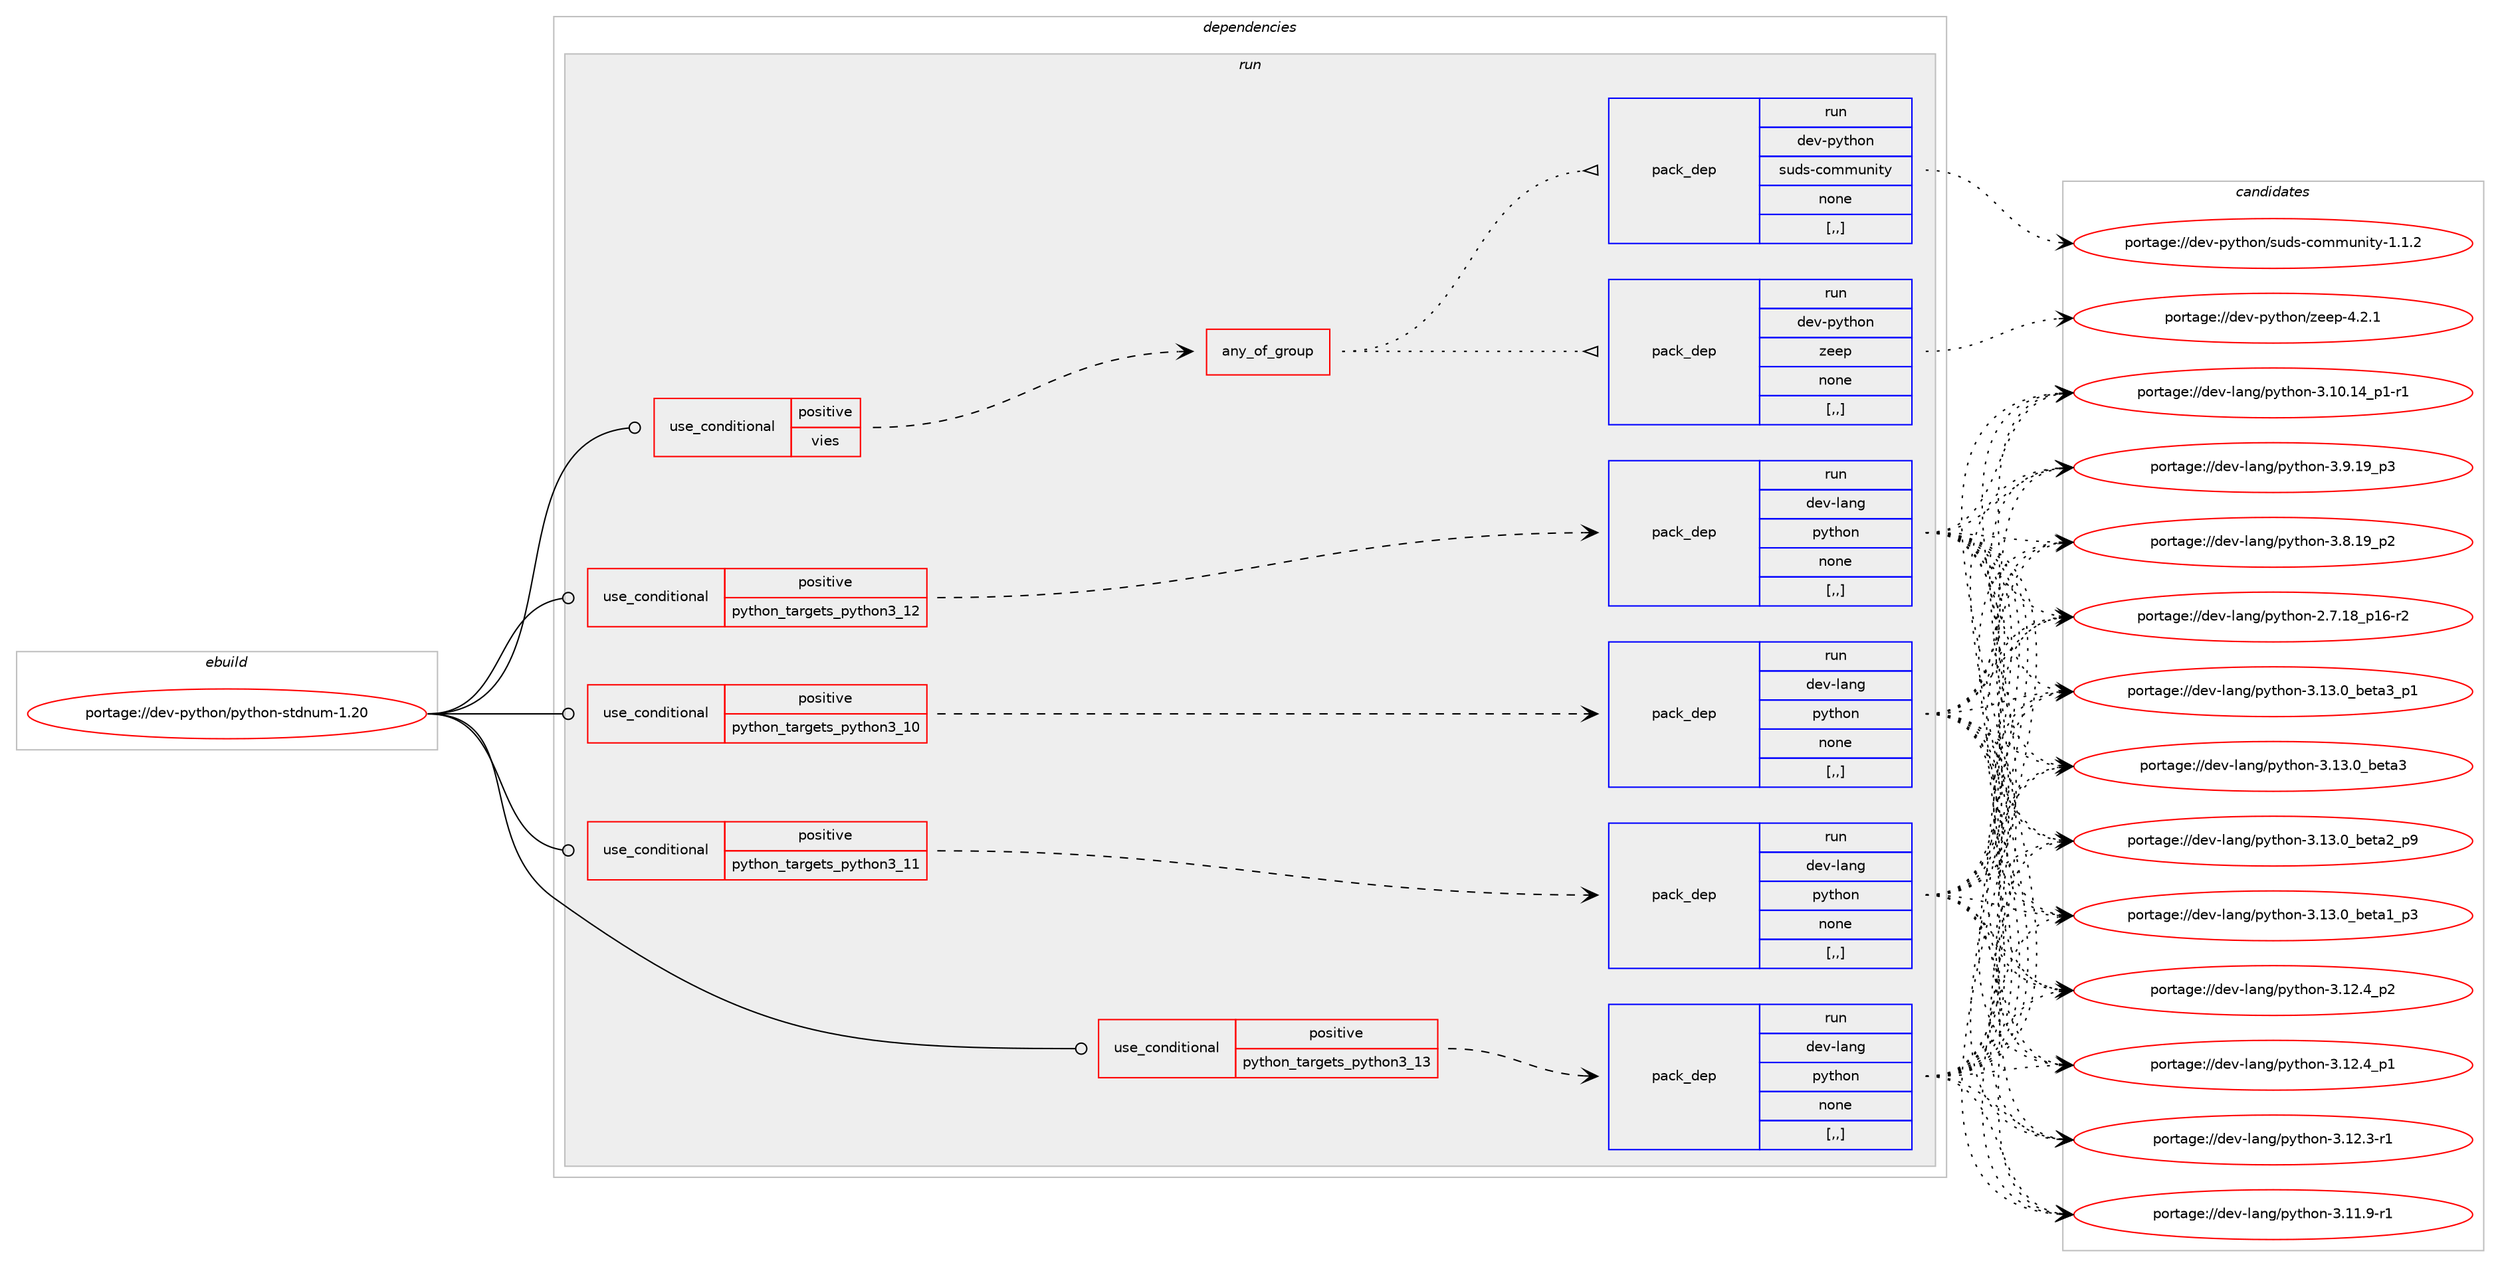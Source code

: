 digraph prolog {

# *************
# Graph options
# *************

newrank=true;
concentrate=true;
compound=true;
graph [rankdir=LR,fontname=Helvetica,fontsize=10,ranksep=1.5];#, ranksep=2.5, nodesep=0.2];
edge  [arrowhead=vee];
node  [fontname=Helvetica,fontsize=10];

# **********
# The ebuild
# **********

subgraph cluster_leftcol {
color=gray;
label=<<i>ebuild</i>>;
id [label="portage://dev-python/python-stdnum-1.20", color=red, width=4, href="../dev-python/python-stdnum-1.20.svg"];
}

# ****************
# The dependencies
# ****************

subgraph cluster_midcol {
color=gray;
label=<<i>dependencies</i>>;
subgraph cluster_compile {
fillcolor="#eeeeee";
style=filled;
label=<<i>compile</i>>;
}
subgraph cluster_compileandrun {
fillcolor="#eeeeee";
style=filled;
label=<<i>compile and run</i>>;
}
subgraph cluster_run {
fillcolor="#eeeeee";
style=filled;
label=<<i>run</i>>;
subgraph cond38245 {
dependency159936 [label=<<TABLE BORDER="0" CELLBORDER="1" CELLSPACING="0" CELLPADDING="4"><TR><TD ROWSPAN="3" CELLPADDING="10">use_conditional</TD></TR><TR><TD>positive</TD></TR><TR><TD>python_targets_python3_10</TD></TR></TABLE>>, shape=none, color=red];
subgraph pack120421 {
dependency159937 [label=<<TABLE BORDER="0" CELLBORDER="1" CELLSPACING="0" CELLPADDING="4" WIDTH="220"><TR><TD ROWSPAN="6" CELLPADDING="30">pack_dep</TD></TR><TR><TD WIDTH="110">run</TD></TR><TR><TD>dev-lang</TD></TR><TR><TD>python</TD></TR><TR><TD>none</TD></TR><TR><TD>[,,]</TD></TR></TABLE>>, shape=none, color=blue];
}
dependency159936:e -> dependency159937:w [weight=20,style="dashed",arrowhead="vee"];
}
id:e -> dependency159936:w [weight=20,style="solid",arrowhead="odot"];
subgraph cond38246 {
dependency159938 [label=<<TABLE BORDER="0" CELLBORDER="1" CELLSPACING="0" CELLPADDING="4"><TR><TD ROWSPAN="3" CELLPADDING="10">use_conditional</TD></TR><TR><TD>positive</TD></TR><TR><TD>python_targets_python3_11</TD></TR></TABLE>>, shape=none, color=red];
subgraph pack120422 {
dependency159939 [label=<<TABLE BORDER="0" CELLBORDER="1" CELLSPACING="0" CELLPADDING="4" WIDTH="220"><TR><TD ROWSPAN="6" CELLPADDING="30">pack_dep</TD></TR><TR><TD WIDTH="110">run</TD></TR><TR><TD>dev-lang</TD></TR><TR><TD>python</TD></TR><TR><TD>none</TD></TR><TR><TD>[,,]</TD></TR></TABLE>>, shape=none, color=blue];
}
dependency159938:e -> dependency159939:w [weight=20,style="dashed",arrowhead="vee"];
}
id:e -> dependency159938:w [weight=20,style="solid",arrowhead="odot"];
subgraph cond38247 {
dependency159940 [label=<<TABLE BORDER="0" CELLBORDER="1" CELLSPACING="0" CELLPADDING="4"><TR><TD ROWSPAN="3" CELLPADDING="10">use_conditional</TD></TR><TR><TD>positive</TD></TR><TR><TD>python_targets_python3_12</TD></TR></TABLE>>, shape=none, color=red];
subgraph pack120423 {
dependency159941 [label=<<TABLE BORDER="0" CELLBORDER="1" CELLSPACING="0" CELLPADDING="4" WIDTH="220"><TR><TD ROWSPAN="6" CELLPADDING="30">pack_dep</TD></TR><TR><TD WIDTH="110">run</TD></TR><TR><TD>dev-lang</TD></TR><TR><TD>python</TD></TR><TR><TD>none</TD></TR><TR><TD>[,,]</TD></TR></TABLE>>, shape=none, color=blue];
}
dependency159940:e -> dependency159941:w [weight=20,style="dashed",arrowhead="vee"];
}
id:e -> dependency159940:w [weight=20,style="solid",arrowhead="odot"];
subgraph cond38248 {
dependency159942 [label=<<TABLE BORDER="0" CELLBORDER="1" CELLSPACING="0" CELLPADDING="4"><TR><TD ROWSPAN="3" CELLPADDING="10">use_conditional</TD></TR><TR><TD>positive</TD></TR><TR><TD>python_targets_python3_13</TD></TR></TABLE>>, shape=none, color=red];
subgraph pack120424 {
dependency159943 [label=<<TABLE BORDER="0" CELLBORDER="1" CELLSPACING="0" CELLPADDING="4" WIDTH="220"><TR><TD ROWSPAN="6" CELLPADDING="30">pack_dep</TD></TR><TR><TD WIDTH="110">run</TD></TR><TR><TD>dev-lang</TD></TR><TR><TD>python</TD></TR><TR><TD>none</TD></TR><TR><TD>[,,]</TD></TR></TABLE>>, shape=none, color=blue];
}
dependency159942:e -> dependency159943:w [weight=20,style="dashed",arrowhead="vee"];
}
id:e -> dependency159942:w [weight=20,style="solid",arrowhead="odot"];
subgraph cond38249 {
dependency159944 [label=<<TABLE BORDER="0" CELLBORDER="1" CELLSPACING="0" CELLPADDING="4"><TR><TD ROWSPAN="3" CELLPADDING="10">use_conditional</TD></TR><TR><TD>positive</TD></TR><TR><TD>vies</TD></TR></TABLE>>, shape=none, color=red];
subgraph any1120 {
dependency159945 [label=<<TABLE BORDER="0" CELLBORDER="1" CELLSPACING="0" CELLPADDING="4"><TR><TD CELLPADDING="10">any_of_group</TD></TR></TABLE>>, shape=none, color=red];subgraph pack120425 {
dependency159946 [label=<<TABLE BORDER="0" CELLBORDER="1" CELLSPACING="0" CELLPADDING="4" WIDTH="220"><TR><TD ROWSPAN="6" CELLPADDING="30">pack_dep</TD></TR><TR><TD WIDTH="110">run</TD></TR><TR><TD>dev-python</TD></TR><TR><TD>zeep</TD></TR><TR><TD>none</TD></TR><TR><TD>[,,]</TD></TR></TABLE>>, shape=none, color=blue];
}
dependency159945:e -> dependency159946:w [weight=20,style="dotted",arrowhead="oinv"];
subgraph pack120426 {
dependency159947 [label=<<TABLE BORDER="0" CELLBORDER="1" CELLSPACING="0" CELLPADDING="4" WIDTH="220"><TR><TD ROWSPAN="6" CELLPADDING="30">pack_dep</TD></TR><TR><TD WIDTH="110">run</TD></TR><TR><TD>dev-python</TD></TR><TR><TD>suds-community</TD></TR><TR><TD>none</TD></TR><TR><TD>[,,]</TD></TR></TABLE>>, shape=none, color=blue];
}
dependency159945:e -> dependency159947:w [weight=20,style="dotted",arrowhead="oinv"];
}
dependency159944:e -> dependency159945:w [weight=20,style="dashed",arrowhead="vee"];
}
id:e -> dependency159944:w [weight=20,style="solid",arrowhead="odot"];
}
}

# **************
# The candidates
# **************

subgraph cluster_choices {
rank=same;
color=gray;
label=<<i>candidates</i>>;

subgraph choice120421 {
color=black;
nodesep=1;
choice10010111845108971101034711212111610411111045514649514648959810111697519511249 [label="portage://dev-lang/python-3.13.0_beta3_p1", color=red, width=4,href="../dev-lang/python-3.13.0_beta3_p1.svg"];
choice1001011184510897110103471121211161041111104551464951464895981011169751 [label="portage://dev-lang/python-3.13.0_beta3", color=red, width=4,href="../dev-lang/python-3.13.0_beta3.svg"];
choice10010111845108971101034711212111610411111045514649514648959810111697509511257 [label="portage://dev-lang/python-3.13.0_beta2_p9", color=red, width=4,href="../dev-lang/python-3.13.0_beta2_p9.svg"];
choice10010111845108971101034711212111610411111045514649514648959810111697499511251 [label="portage://dev-lang/python-3.13.0_beta1_p3", color=red, width=4,href="../dev-lang/python-3.13.0_beta1_p3.svg"];
choice100101118451089711010347112121116104111110455146495046529511250 [label="portage://dev-lang/python-3.12.4_p2", color=red, width=4,href="../dev-lang/python-3.12.4_p2.svg"];
choice100101118451089711010347112121116104111110455146495046529511249 [label="portage://dev-lang/python-3.12.4_p1", color=red, width=4,href="../dev-lang/python-3.12.4_p1.svg"];
choice100101118451089711010347112121116104111110455146495046514511449 [label="portage://dev-lang/python-3.12.3-r1", color=red, width=4,href="../dev-lang/python-3.12.3-r1.svg"];
choice100101118451089711010347112121116104111110455146494946574511449 [label="portage://dev-lang/python-3.11.9-r1", color=red, width=4,href="../dev-lang/python-3.11.9-r1.svg"];
choice100101118451089711010347112121116104111110455146494846495295112494511449 [label="portage://dev-lang/python-3.10.14_p1-r1", color=red, width=4,href="../dev-lang/python-3.10.14_p1-r1.svg"];
choice100101118451089711010347112121116104111110455146574649579511251 [label="portage://dev-lang/python-3.9.19_p3", color=red, width=4,href="../dev-lang/python-3.9.19_p3.svg"];
choice100101118451089711010347112121116104111110455146564649579511250 [label="portage://dev-lang/python-3.8.19_p2", color=red, width=4,href="../dev-lang/python-3.8.19_p2.svg"];
choice100101118451089711010347112121116104111110455046554649569511249544511450 [label="portage://dev-lang/python-2.7.18_p16-r2", color=red, width=4,href="../dev-lang/python-2.7.18_p16-r2.svg"];
dependency159937:e -> choice10010111845108971101034711212111610411111045514649514648959810111697519511249:w [style=dotted,weight="100"];
dependency159937:e -> choice1001011184510897110103471121211161041111104551464951464895981011169751:w [style=dotted,weight="100"];
dependency159937:e -> choice10010111845108971101034711212111610411111045514649514648959810111697509511257:w [style=dotted,weight="100"];
dependency159937:e -> choice10010111845108971101034711212111610411111045514649514648959810111697499511251:w [style=dotted,weight="100"];
dependency159937:e -> choice100101118451089711010347112121116104111110455146495046529511250:w [style=dotted,weight="100"];
dependency159937:e -> choice100101118451089711010347112121116104111110455146495046529511249:w [style=dotted,weight="100"];
dependency159937:e -> choice100101118451089711010347112121116104111110455146495046514511449:w [style=dotted,weight="100"];
dependency159937:e -> choice100101118451089711010347112121116104111110455146494946574511449:w [style=dotted,weight="100"];
dependency159937:e -> choice100101118451089711010347112121116104111110455146494846495295112494511449:w [style=dotted,weight="100"];
dependency159937:e -> choice100101118451089711010347112121116104111110455146574649579511251:w [style=dotted,weight="100"];
dependency159937:e -> choice100101118451089711010347112121116104111110455146564649579511250:w [style=dotted,weight="100"];
dependency159937:e -> choice100101118451089711010347112121116104111110455046554649569511249544511450:w [style=dotted,weight="100"];
}
subgraph choice120422 {
color=black;
nodesep=1;
choice10010111845108971101034711212111610411111045514649514648959810111697519511249 [label="portage://dev-lang/python-3.13.0_beta3_p1", color=red, width=4,href="../dev-lang/python-3.13.0_beta3_p1.svg"];
choice1001011184510897110103471121211161041111104551464951464895981011169751 [label="portage://dev-lang/python-3.13.0_beta3", color=red, width=4,href="../dev-lang/python-3.13.0_beta3.svg"];
choice10010111845108971101034711212111610411111045514649514648959810111697509511257 [label="portage://dev-lang/python-3.13.0_beta2_p9", color=red, width=4,href="../dev-lang/python-3.13.0_beta2_p9.svg"];
choice10010111845108971101034711212111610411111045514649514648959810111697499511251 [label="portage://dev-lang/python-3.13.0_beta1_p3", color=red, width=4,href="../dev-lang/python-3.13.0_beta1_p3.svg"];
choice100101118451089711010347112121116104111110455146495046529511250 [label="portage://dev-lang/python-3.12.4_p2", color=red, width=4,href="../dev-lang/python-3.12.4_p2.svg"];
choice100101118451089711010347112121116104111110455146495046529511249 [label="portage://dev-lang/python-3.12.4_p1", color=red, width=4,href="../dev-lang/python-3.12.4_p1.svg"];
choice100101118451089711010347112121116104111110455146495046514511449 [label="portage://dev-lang/python-3.12.3-r1", color=red, width=4,href="../dev-lang/python-3.12.3-r1.svg"];
choice100101118451089711010347112121116104111110455146494946574511449 [label="portage://dev-lang/python-3.11.9-r1", color=red, width=4,href="../dev-lang/python-3.11.9-r1.svg"];
choice100101118451089711010347112121116104111110455146494846495295112494511449 [label="portage://dev-lang/python-3.10.14_p1-r1", color=red, width=4,href="../dev-lang/python-3.10.14_p1-r1.svg"];
choice100101118451089711010347112121116104111110455146574649579511251 [label="portage://dev-lang/python-3.9.19_p3", color=red, width=4,href="../dev-lang/python-3.9.19_p3.svg"];
choice100101118451089711010347112121116104111110455146564649579511250 [label="portage://dev-lang/python-3.8.19_p2", color=red, width=4,href="../dev-lang/python-3.8.19_p2.svg"];
choice100101118451089711010347112121116104111110455046554649569511249544511450 [label="portage://dev-lang/python-2.7.18_p16-r2", color=red, width=4,href="../dev-lang/python-2.7.18_p16-r2.svg"];
dependency159939:e -> choice10010111845108971101034711212111610411111045514649514648959810111697519511249:w [style=dotted,weight="100"];
dependency159939:e -> choice1001011184510897110103471121211161041111104551464951464895981011169751:w [style=dotted,weight="100"];
dependency159939:e -> choice10010111845108971101034711212111610411111045514649514648959810111697509511257:w [style=dotted,weight="100"];
dependency159939:e -> choice10010111845108971101034711212111610411111045514649514648959810111697499511251:w [style=dotted,weight="100"];
dependency159939:e -> choice100101118451089711010347112121116104111110455146495046529511250:w [style=dotted,weight="100"];
dependency159939:e -> choice100101118451089711010347112121116104111110455146495046529511249:w [style=dotted,weight="100"];
dependency159939:e -> choice100101118451089711010347112121116104111110455146495046514511449:w [style=dotted,weight="100"];
dependency159939:e -> choice100101118451089711010347112121116104111110455146494946574511449:w [style=dotted,weight="100"];
dependency159939:e -> choice100101118451089711010347112121116104111110455146494846495295112494511449:w [style=dotted,weight="100"];
dependency159939:e -> choice100101118451089711010347112121116104111110455146574649579511251:w [style=dotted,weight="100"];
dependency159939:e -> choice100101118451089711010347112121116104111110455146564649579511250:w [style=dotted,weight="100"];
dependency159939:e -> choice100101118451089711010347112121116104111110455046554649569511249544511450:w [style=dotted,weight="100"];
}
subgraph choice120423 {
color=black;
nodesep=1;
choice10010111845108971101034711212111610411111045514649514648959810111697519511249 [label="portage://dev-lang/python-3.13.0_beta3_p1", color=red, width=4,href="../dev-lang/python-3.13.0_beta3_p1.svg"];
choice1001011184510897110103471121211161041111104551464951464895981011169751 [label="portage://dev-lang/python-3.13.0_beta3", color=red, width=4,href="../dev-lang/python-3.13.0_beta3.svg"];
choice10010111845108971101034711212111610411111045514649514648959810111697509511257 [label="portage://dev-lang/python-3.13.0_beta2_p9", color=red, width=4,href="../dev-lang/python-3.13.0_beta2_p9.svg"];
choice10010111845108971101034711212111610411111045514649514648959810111697499511251 [label="portage://dev-lang/python-3.13.0_beta1_p3", color=red, width=4,href="../dev-lang/python-3.13.0_beta1_p3.svg"];
choice100101118451089711010347112121116104111110455146495046529511250 [label="portage://dev-lang/python-3.12.4_p2", color=red, width=4,href="../dev-lang/python-3.12.4_p2.svg"];
choice100101118451089711010347112121116104111110455146495046529511249 [label="portage://dev-lang/python-3.12.4_p1", color=red, width=4,href="../dev-lang/python-3.12.4_p1.svg"];
choice100101118451089711010347112121116104111110455146495046514511449 [label="portage://dev-lang/python-3.12.3-r1", color=red, width=4,href="../dev-lang/python-3.12.3-r1.svg"];
choice100101118451089711010347112121116104111110455146494946574511449 [label="portage://dev-lang/python-3.11.9-r1", color=red, width=4,href="../dev-lang/python-3.11.9-r1.svg"];
choice100101118451089711010347112121116104111110455146494846495295112494511449 [label="portage://dev-lang/python-3.10.14_p1-r1", color=red, width=4,href="../dev-lang/python-3.10.14_p1-r1.svg"];
choice100101118451089711010347112121116104111110455146574649579511251 [label="portage://dev-lang/python-3.9.19_p3", color=red, width=4,href="../dev-lang/python-3.9.19_p3.svg"];
choice100101118451089711010347112121116104111110455146564649579511250 [label="portage://dev-lang/python-3.8.19_p2", color=red, width=4,href="../dev-lang/python-3.8.19_p2.svg"];
choice100101118451089711010347112121116104111110455046554649569511249544511450 [label="portage://dev-lang/python-2.7.18_p16-r2", color=red, width=4,href="../dev-lang/python-2.7.18_p16-r2.svg"];
dependency159941:e -> choice10010111845108971101034711212111610411111045514649514648959810111697519511249:w [style=dotted,weight="100"];
dependency159941:e -> choice1001011184510897110103471121211161041111104551464951464895981011169751:w [style=dotted,weight="100"];
dependency159941:e -> choice10010111845108971101034711212111610411111045514649514648959810111697509511257:w [style=dotted,weight="100"];
dependency159941:e -> choice10010111845108971101034711212111610411111045514649514648959810111697499511251:w [style=dotted,weight="100"];
dependency159941:e -> choice100101118451089711010347112121116104111110455146495046529511250:w [style=dotted,weight="100"];
dependency159941:e -> choice100101118451089711010347112121116104111110455146495046529511249:w [style=dotted,weight="100"];
dependency159941:e -> choice100101118451089711010347112121116104111110455146495046514511449:w [style=dotted,weight="100"];
dependency159941:e -> choice100101118451089711010347112121116104111110455146494946574511449:w [style=dotted,weight="100"];
dependency159941:e -> choice100101118451089711010347112121116104111110455146494846495295112494511449:w [style=dotted,weight="100"];
dependency159941:e -> choice100101118451089711010347112121116104111110455146574649579511251:w [style=dotted,weight="100"];
dependency159941:e -> choice100101118451089711010347112121116104111110455146564649579511250:w [style=dotted,weight="100"];
dependency159941:e -> choice100101118451089711010347112121116104111110455046554649569511249544511450:w [style=dotted,weight="100"];
}
subgraph choice120424 {
color=black;
nodesep=1;
choice10010111845108971101034711212111610411111045514649514648959810111697519511249 [label="portage://dev-lang/python-3.13.0_beta3_p1", color=red, width=4,href="../dev-lang/python-3.13.0_beta3_p1.svg"];
choice1001011184510897110103471121211161041111104551464951464895981011169751 [label="portage://dev-lang/python-3.13.0_beta3", color=red, width=4,href="../dev-lang/python-3.13.0_beta3.svg"];
choice10010111845108971101034711212111610411111045514649514648959810111697509511257 [label="portage://dev-lang/python-3.13.0_beta2_p9", color=red, width=4,href="../dev-lang/python-3.13.0_beta2_p9.svg"];
choice10010111845108971101034711212111610411111045514649514648959810111697499511251 [label="portage://dev-lang/python-3.13.0_beta1_p3", color=red, width=4,href="../dev-lang/python-3.13.0_beta1_p3.svg"];
choice100101118451089711010347112121116104111110455146495046529511250 [label="portage://dev-lang/python-3.12.4_p2", color=red, width=4,href="../dev-lang/python-3.12.4_p2.svg"];
choice100101118451089711010347112121116104111110455146495046529511249 [label="portage://dev-lang/python-3.12.4_p1", color=red, width=4,href="../dev-lang/python-3.12.4_p1.svg"];
choice100101118451089711010347112121116104111110455146495046514511449 [label="portage://dev-lang/python-3.12.3-r1", color=red, width=4,href="../dev-lang/python-3.12.3-r1.svg"];
choice100101118451089711010347112121116104111110455146494946574511449 [label="portage://dev-lang/python-3.11.9-r1", color=red, width=4,href="../dev-lang/python-3.11.9-r1.svg"];
choice100101118451089711010347112121116104111110455146494846495295112494511449 [label="portage://dev-lang/python-3.10.14_p1-r1", color=red, width=4,href="../dev-lang/python-3.10.14_p1-r1.svg"];
choice100101118451089711010347112121116104111110455146574649579511251 [label="portage://dev-lang/python-3.9.19_p3", color=red, width=4,href="../dev-lang/python-3.9.19_p3.svg"];
choice100101118451089711010347112121116104111110455146564649579511250 [label="portage://dev-lang/python-3.8.19_p2", color=red, width=4,href="../dev-lang/python-3.8.19_p2.svg"];
choice100101118451089711010347112121116104111110455046554649569511249544511450 [label="portage://dev-lang/python-2.7.18_p16-r2", color=red, width=4,href="../dev-lang/python-2.7.18_p16-r2.svg"];
dependency159943:e -> choice10010111845108971101034711212111610411111045514649514648959810111697519511249:w [style=dotted,weight="100"];
dependency159943:e -> choice1001011184510897110103471121211161041111104551464951464895981011169751:w [style=dotted,weight="100"];
dependency159943:e -> choice10010111845108971101034711212111610411111045514649514648959810111697509511257:w [style=dotted,weight="100"];
dependency159943:e -> choice10010111845108971101034711212111610411111045514649514648959810111697499511251:w [style=dotted,weight="100"];
dependency159943:e -> choice100101118451089711010347112121116104111110455146495046529511250:w [style=dotted,weight="100"];
dependency159943:e -> choice100101118451089711010347112121116104111110455146495046529511249:w [style=dotted,weight="100"];
dependency159943:e -> choice100101118451089711010347112121116104111110455146495046514511449:w [style=dotted,weight="100"];
dependency159943:e -> choice100101118451089711010347112121116104111110455146494946574511449:w [style=dotted,weight="100"];
dependency159943:e -> choice100101118451089711010347112121116104111110455146494846495295112494511449:w [style=dotted,weight="100"];
dependency159943:e -> choice100101118451089711010347112121116104111110455146574649579511251:w [style=dotted,weight="100"];
dependency159943:e -> choice100101118451089711010347112121116104111110455146564649579511250:w [style=dotted,weight="100"];
dependency159943:e -> choice100101118451089711010347112121116104111110455046554649569511249544511450:w [style=dotted,weight="100"];
}
subgraph choice120425 {
color=black;
nodesep=1;
choice1001011184511212111610411111047122101101112455246504649 [label="portage://dev-python/zeep-4.2.1", color=red, width=4,href="../dev-python/zeep-4.2.1.svg"];
dependency159946:e -> choice1001011184511212111610411111047122101101112455246504649:w [style=dotted,weight="100"];
}
subgraph choice120426 {
color=black;
nodesep=1;
choice10010111845112121116104111110471151171001154599111109109117110105116121454946494650 [label="portage://dev-python/suds-community-1.1.2", color=red, width=4,href="../dev-python/suds-community-1.1.2.svg"];
dependency159947:e -> choice10010111845112121116104111110471151171001154599111109109117110105116121454946494650:w [style=dotted,weight="100"];
}
}

}
